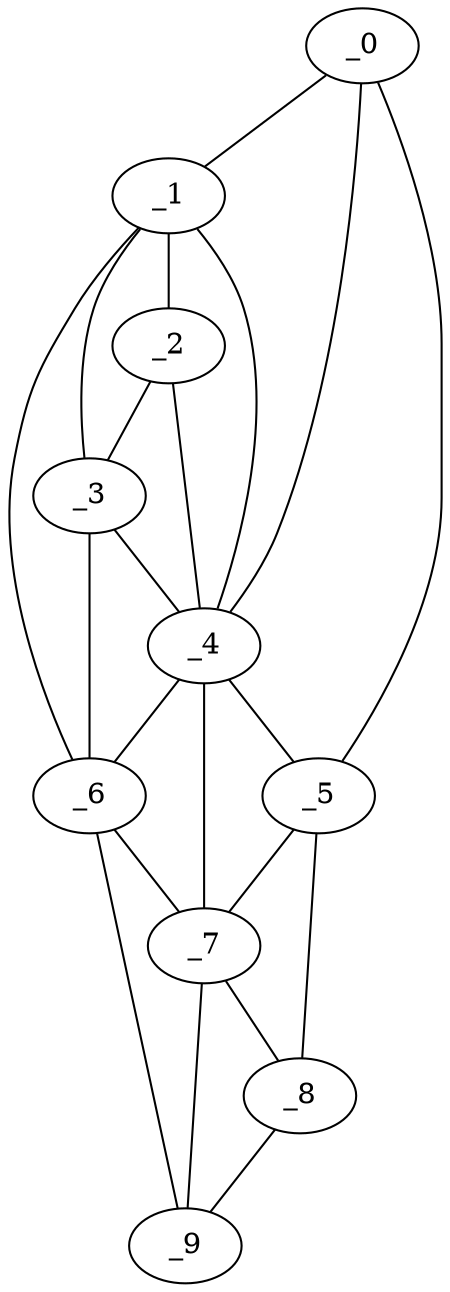 graph "obj44__260.gxl" {
	_0	 [x=5,
		y=52];
	_1	 [x=9,
		y=8];
	_0 -- _1	 [valence=1];
	_4	 [x=29,
		y=40];
	_0 -- _4	 [valence=2];
	_5	 [x=33,
		y=88];
	_0 -- _5	 [valence=1];
	_2	 [x=23,
		y=11];
	_1 -- _2	 [valence=2];
	_3	 [x=29,
		y=10];
	_1 -- _3	 [valence=1];
	_1 -- _4	 [valence=1];
	_6	 [x=38,
		y=6];
	_1 -- _6	 [valence=1];
	_2 -- _3	 [valence=2];
	_2 -- _4	 [valence=1];
	_3 -- _4	 [valence=2];
	_3 -- _6	 [valence=1];
	_4 -- _5	 [valence=2];
	_4 -- _6	 [valence=2];
	_7	 [x=57,
		y=36];
	_4 -- _7	 [valence=1];
	_5 -- _7	 [valence=2];
	_8	 [x=87,
		y=109];
	_5 -- _8	 [valence=1];
	_6 -- _7	 [valence=2];
	_9	 [x=122,
		y=106];
	_6 -- _9	 [valence=1];
	_7 -- _8	 [valence=1];
	_7 -- _9	 [valence=1];
	_8 -- _9	 [valence=1];
}
